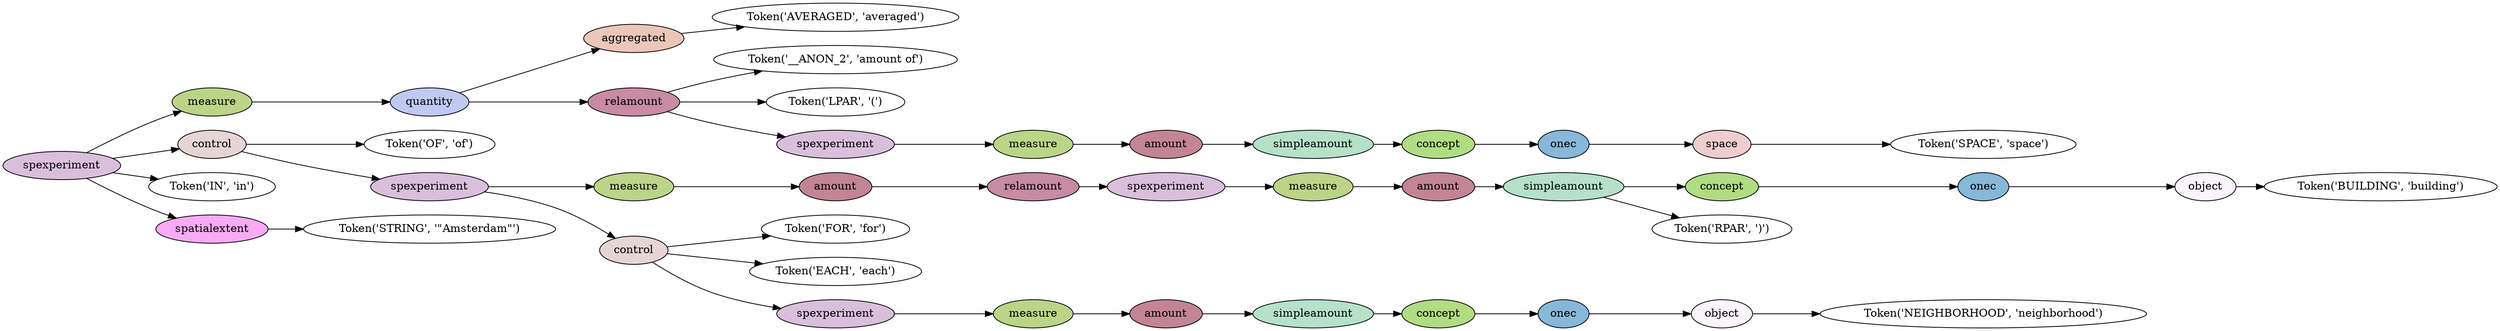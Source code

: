 digraph G {
rankdir=LR;
0 [label="Token('AVERAGED', 'averaged')"];
1 [fillcolor="#ecc6b9", label=aggregated, style=filled];
1 -> 0;
2 [label="Token('__ANON_2', 'amount of')"];
3 [label="Token('LPAR', '(')"];
4 [label="Token('SPACE', 'space')"];
5 [fillcolor="#efcdce", label=space, style=filled];
5 -> 4;
6 [fillcolor="#87b7d9", label=onec, style=filled];
6 -> 5;
7 [fillcolor="#b0dc82", label=concept, style=filled];
7 -> 6;
8 [fillcolor="#b4e1c8", label=simpleamount, style=filled];
8 -> 7;
9 [fillcolor="#c38595", label=amount, style=filled];
9 -> 8;
10 [fillcolor="#bad588", label=measure, style=filled];
10 -> 9;
11 [fillcolor="#dabfdc", label=spexperiment, style=filled];
11 -> 10;
12 [fillcolor="#c78ba4", label=relamount, style=filled];
12 -> 2;
12 -> 3;
12 -> 11;
13 [fillcolor="#c0c9f1", label=quantity, style=filled];
13 -> 1;
13 -> 12;
14 [fillcolor="#bad588", label=measure, style=filled];
14 -> 13;
15 [label="Token('OF', 'of')"];
16 [label="Token('BUILDING', 'building')"];
17 [fillcolor="#fbf4fd", label=object, style=filled];
17 -> 16;
18 [fillcolor="#87b7d9", label=onec, style=filled];
18 -> 17;
19 [fillcolor="#b0dc82", label=concept, style=filled];
19 -> 18;
20 [label="Token('RPAR', ')')"];
21 [fillcolor="#b4e1c8", label=simpleamount, style=filled];
21 -> 19;
21 -> 20;
22 [fillcolor="#c38595", label=amount, style=filled];
22 -> 21;
23 [fillcolor="#bad588", label=measure, style=filled];
23 -> 22;
24 [fillcolor="#dabfdc", label=spexperiment, style=filled];
24 -> 23;
25 [fillcolor="#c78ba4", label=relamount, style=filled];
25 -> 24;
26 [fillcolor="#c38595", label=amount, style=filled];
26 -> 25;
27 [fillcolor="#bad588", label=measure, style=filled];
27 -> 26;
28 [label="Token('FOR', 'for')"];
29 [label="Token('EACH', 'each')"];
30 [label="Token('NEIGHBORHOOD', 'neighborhood')"];
31 [fillcolor="#fbf4fd", label=object, style=filled];
31 -> 30;
32 [fillcolor="#87b7d9", label=onec, style=filled];
32 -> 31;
33 [fillcolor="#b0dc82", label=concept, style=filled];
33 -> 32;
34 [fillcolor="#b4e1c8", label=simpleamount, style=filled];
34 -> 33;
35 [fillcolor="#c38595", label=amount, style=filled];
35 -> 34;
36 [fillcolor="#bad588", label=measure, style=filled];
36 -> 35;
37 [fillcolor="#dabfdc", label=spexperiment, style=filled];
37 -> 36;
38 [fillcolor="#e5d5d3", label=control, style=filled];
38 -> 28;
38 -> 29;
38 -> 37;
39 [fillcolor="#dabfdc", label=spexperiment, style=filled];
39 -> 27;
39 -> 38;
40 [fillcolor="#e5d5d3", label=control, style=filled];
40 -> 15;
40 -> 39;
41 [label="Token('IN', 'in')"];
42 [label="Token('STRING', '\"Amsterdam\"')"];
43 [fillcolor="#f7abf6", label=spatialextent, style=filled];
43 -> 42;
44 [fillcolor="#dabfdc", label=spexperiment, style=filled];
44 -> 14;
44 -> 40;
44 -> 41;
44 -> 43;
}
